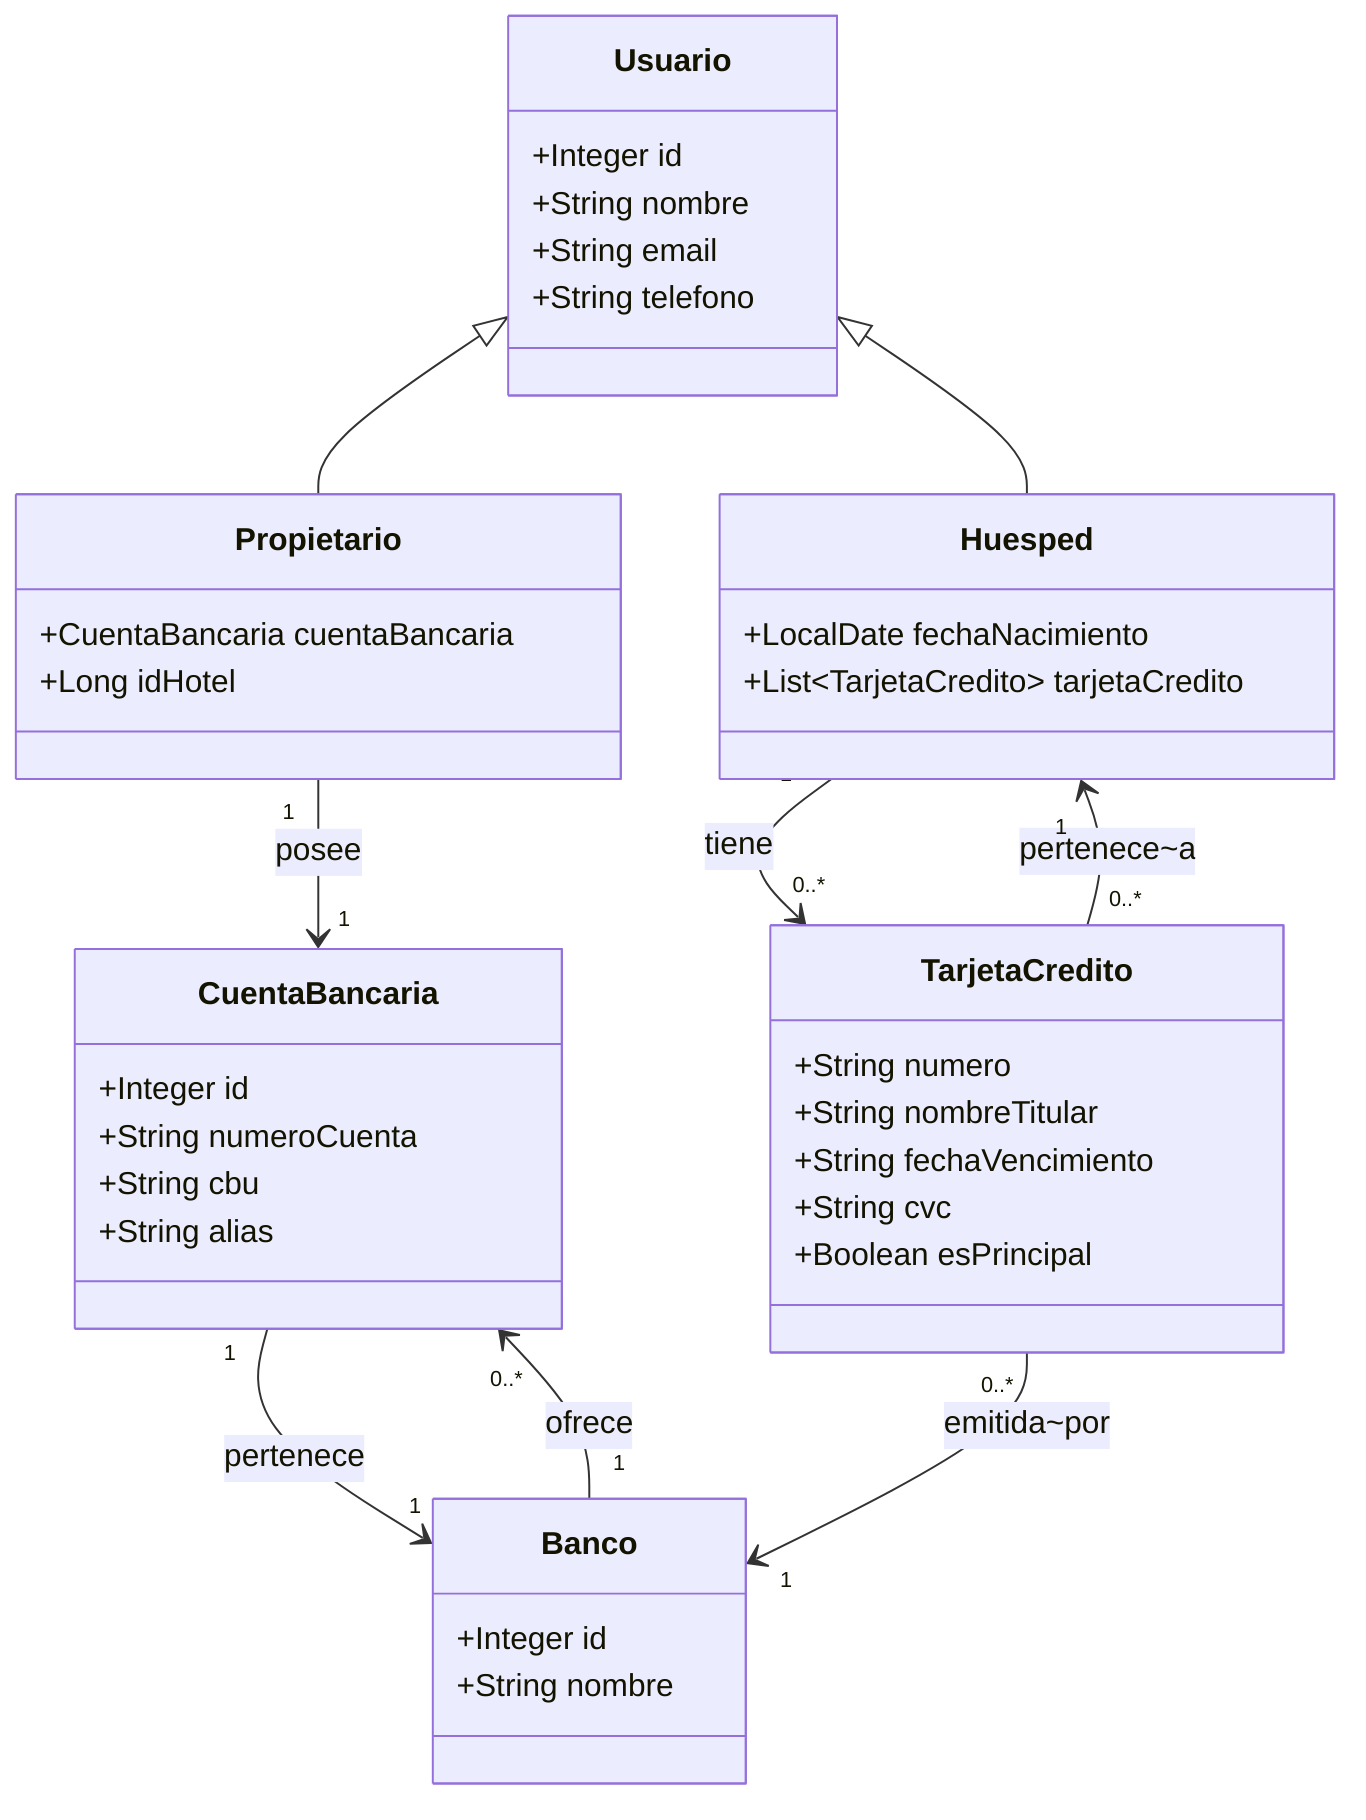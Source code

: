 classDiagram
    %% ========= Clases =========
    class Usuario {
        +Integer id
        +String nombre
        +String email
        +String telefono
    }

    class Propietario {
        +CuentaBancaria cuentaBancaria
        +Long idHotel
    }

    class Huesped {
        +LocalDate fechaNacimiento
        +List~TarjetaCredito~ tarjetaCredito
    }

    class Banco {
        +Integer id
        +String nombre
    }

    class CuentaBancaria {
        +Integer id
        +String numeroCuenta
        +String cbu
        +String alias
    }

    class TarjetaCredito {
        +String numero
        +String nombreTitular
        +String fechaVencimiento
        +String cvc
        +Boolean esPrincipal
    }

    %% ========= Relaciones =========
    Usuario <|-- Propietario
    Usuario <|-- Huesped

    Propietario  "1" --> "1"      CuentaBancaria : posee
    CuentaBancaria "1" --> "1"    Banco          : pertenece

    Huesped      "1" --> "0..*"   TarjetaCredito : tiene
    TarjetaCredito "0..*" --> "1" Banco          : emitida~por
    TarjetaCredito "0..*" --> "1" Huesped        : pertenece~a

    Banco        "1" --> "0..*"   CuentaBancaria : ofrece